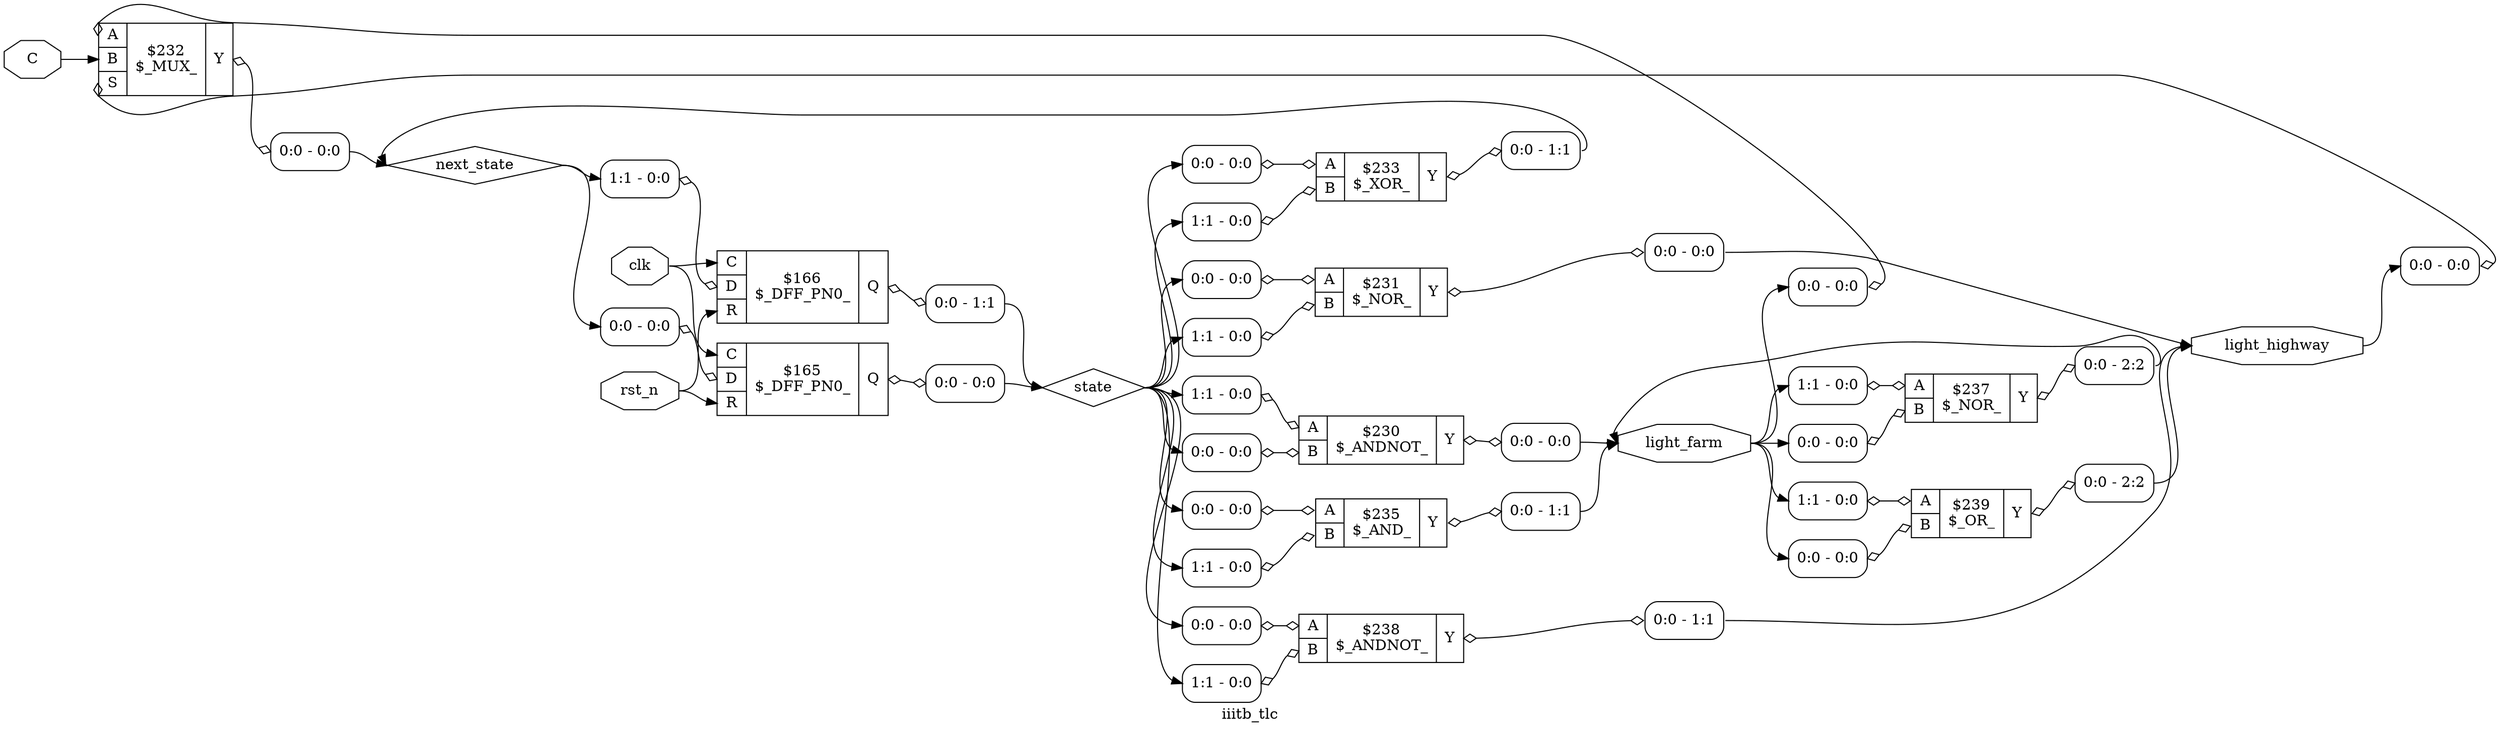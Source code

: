 digraph "iiitb_tlc" {
label="iiitb_tlc";
rankdir="LR";
remincross=true;
n1 [ shape=octagon, label="C", color="black", fontcolor="black" ];
n2 [ shape=octagon, label="clk", color="black", fontcolor="black" ];
n3 [ shape=octagon, label="light_farm", color="black", fontcolor="black" ];
n4 [ shape=octagon, label="light_highway", color="black", fontcolor="black" ];
n5 [ shape=diamond, label="next_state", color="black", fontcolor="black" ];
n6 [ shape=octagon, label="rst_n", color="black", fontcolor="black" ];
n7 [ shape=diamond, label="state", color="black", fontcolor="black" ];
c11 [ shape=record, label="{{<p8> A|<p9> B}|$230\n$_ANDNOT_|{<p10> Y}}" ];
x0 [ shape=record, style=rounded, label="<s0> 1:1 - 0:0 " ];
x0:e -> c11:p8:w [arrowhead=odiamond, arrowtail=odiamond, dir=both, color="black", label=""];
x1 [ shape=record, style=rounded, label="<s0> 0:0 - 0:0 " ];
x1:e -> c11:p9:w [arrowhead=odiamond, arrowtail=odiamond, dir=both, color="black", label=""];
x2 [ shape=record, style=rounded, label="<s0> 0:0 - 0:0 " ];
c11:p10:e -> x2:w [arrowhead=odiamond, arrowtail=odiamond, dir=both, color="black", label=""];
c12 [ shape=record, label="{{<p8> A|<p9> B}|$231\n$_NOR_|{<p10> Y}}" ];
x3 [ shape=record, style=rounded, label="<s0> 0:0 - 0:0 " ];
x3:e -> c12:p8:w [arrowhead=odiamond, arrowtail=odiamond, dir=both, color="black", label=""];
x4 [ shape=record, style=rounded, label="<s0> 1:1 - 0:0 " ];
x4:e -> c12:p9:w [arrowhead=odiamond, arrowtail=odiamond, dir=both, color="black", label=""];
x5 [ shape=record, style=rounded, label="<s0> 0:0 - 0:0 " ];
c12:p10:e -> x5:w [arrowhead=odiamond, arrowtail=odiamond, dir=both, color="black", label=""];
c14 [ shape=record, label="{{<p8> A|<p9> B|<p13> S}|$232\n$_MUX_|{<p10> Y}}" ];
x6 [ shape=record, style=rounded, label="<s0> 0:0 - 0:0 " ];
x6:e -> c14:p8:w [arrowhead=odiamond, arrowtail=odiamond, dir=both, color="black", label=""];
x7 [ shape=record, style=rounded, label="<s0> 0:0 - 0:0 " ];
x7:e -> c14:p13:w [arrowhead=odiamond, arrowtail=odiamond, dir=both, color="black", label=""];
x8 [ shape=record, style=rounded, label="<s0> 0:0 - 0:0 " ];
c14:p10:e -> x8:w [arrowhead=odiamond, arrowtail=odiamond, dir=both, color="black", label=""];
c15 [ shape=record, label="{{<p8> A|<p9> B}|$233\n$_XOR_|{<p10> Y}}" ];
x9 [ shape=record, style=rounded, label="<s0> 0:0 - 0:0 " ];
x9:e -> c15:p8:w [arrowhead=odiamond, arrowtail=odiamond, dir=both, color="black", label=""];
x10 [ shape=record, style=rounded, label="<s0> 1:1 - 0:0 " ];
x10:e -> c15:p9:w [arrowhead=odiamond, arrowtail=odiamond, dir=both, color="black", label=""];
x11 [ shape=record, style=rounded, label="<s0> 0:0 - 1:1 " ];
c15:p10:e -> x11:w [arrowhead=odiamond, arrowtail=odiamond, dir=both, color="black", label=""];
c16 [ shape=record, label="{{<p8> A|<p9> B}|$235\n$_AND_|{<p10> Y}}" ];
x12 [ shape=record, style=rounded, label="<s0> 0:0 - 0:0 " ];
x12:e -> c16:p8:w [arrowhead=odiamond, arrowtail=odiamond, dir=both, color="black", label=""];
x13 [ shape=record, style=rounded, label="<s0> 1:1 - 0:0 " ];
x13:e -> c16:p9:w [arrowhead=odiamond, arrowtail=odiamond, dir=both, color="black", label=""];
x14 [ shape=record, style=rounded, label="<s0> 0:0 - 1:1 " ];
c16:p10:e -> x14:w [arrowhead=odiamond, arrowtail=odiamond, dir=both, color="black", label=""];
c17 [ shape=record, label="{{<p8> A|<p9> B}|$237\n$_NOR_|{<p10> Y}}" ];
x15 [ shape=record, style=rounded, label="<s0> 1:1 - 0:0 " ];
x15:e -> c17:p8:w [arrowhead=odiamond, arrowtail=odiamond, dir=both, color="black", label=""];
x16 [ shape=record, style=rounded, label="<s0> 0:0 - 0:0 " ];
x16:e -> c17:p9:w [arrowhead=odiamond, arrowtail=odiamond, dir=both, color="black", label=""];
x17 [ shape=record, style=rounded, label="<s0> 0:0 - 2:2 " ];
c17:p10:e -> x17:w [arrowhead=odiamond, arrowtail=odiamond, dir=both, color="black", label=""];
c18 [ shape=record, label="{{<p8> A|<p9> B}|$238\n$_ANDNOT_|{<p10> Y}}" ];
x18 [ shape=record, style=rounded, label="<s0> 0:0 - 0:0 " ];
x18:e -> c18:p8:w [arrowhead=odiamond, arrowtail=odiamond, dir=both, color="black", label=""];
x19 [ shape=record, style=rounded, label="<s0> 1:1 - 0:0 " ];
x19:e -> c18:p9:w [arrowhead=odiamond, arrowtail=odiamond, dir=both, color="black", label=""];
x20 [ shape=record, style=rounded, label="<s0> 0:0 - 1:1 " ];
c18:p10:e -> x20:w [arrowhead=odiamond, arrowtail=odiamond, dir=both, color="black", label=""];
c19 [ shape=record, label="{{<p8> A|<p9> B}|$239\n$_OR_|{<p10> Y}}" ];
x21 [ shape=record, style=rounded, label="<s0> 1:1 - 0:0 " ];
x21:e -> c19:p8:w [arrowhead=odiamond, arrowtail=odiamond, dir=both, color="black", label=""];
x22 [ shape=record, style=rounded, label="<s0> 0:0 - 0:0 " ];
x22:e -> c19:p9:w [arrowhead=odiamond, arrowtail=odiamond, dir=both, color="black", label=""];
x23 [ shape=record, style=rounded, label="<s0> 0:0 - 2:2 " ];
c19:p10:e -> x23:w [arrowhead=odiamond, arrowtail=odiamond, dir=both, color="black", label=""];
c23 [ shape=record, label="{{<p1> C|<p20> D|<p21> R}|$165\n$_DFF_PN0_|{<p22> Q}}" ];
x24 [ shape=record, style=rounded, label="<s0> 0:0 - 0:0 " ];
x24:e -> c23:p20:w [arrowhead=odiamond, arrowtail=odiamond, dir=both, color="black", label=""];
x25 [ shape=record, style=rounded, label="<s0> 0:0 - 0:0 " ];
c23:p22:e -> x25:w [arrowhead=odiamond, arrowtail=odiamond, dir=both, color="black", label=""];
c24 [ shape=record, label="{{<p1> C|<p20> D|<p21> R}|$166\n$_DFF_PN0_|{<p22> Q}}" ];
x26 [ shape=record, style=rounded, label="<s0> 1:1 - 0:0 " ];
x26:e -> c24:p20:w [arrowhead=odiamond, arrowtail=odiamond, dir=both, color="black", label=""];
x27 [ shape=record, style=rounded, label="<s0> 0:0 - 1:1 " ];
c24:p22:e -> x27:w [arrowhead=odiamond, arrowtail=odiamond, dir=both, color="black", label=""];
n1:e -> c14:p9:w [color="black", label=""];
n2:e -> c23:p1:w [color="black", label=""];
n2:e -> c24:p1:w [color="black", label=""];
x14:s0:e -> n3:w [color="black", label=""];
x17:s0:e -> n3:w [color="black", label=""];
x2:s0:e -> n3:w [color="black", label=""];
n3:e -> x15:s0:w [color="black", label=""];
n3:e -> x16:s0:w [color="black", label=""];
n3:e -> x21:s0:w [color="black", label=""];
n3:e -> x22:s0:w [color="black", label=""];
n3:e -> x6:s0:w [color="black", label=""];
x20:s0:e -> n4:w [color="black", label=""];
x23:s0:e -> n4:w [color="black", label=""];
x5:s0:e -> n4:w [color="black", label=""];
n4:e -> x7:s0:w [color="black", label=""];
x11:s0:e -> n5:w [color="black", label=""];
x8:s0:e -> n5:w [color="black", label=""];
n5:e -> x24:s0:w [color="black", label=""];
n5:e -> x26:s0:w [color="black", label=""];
n6:e -> c23:p21:w [color="black", label=""];
n6:e -> c24:p21:w [color="black", label=""];
x25:s0:e -> n7:w [color="black", label=""];
x27:s0:e -> n7:w [color="black", label=""];
n7:e -> x0:s0:w [color="black", label=""];
n7:e -> x10:s0:w [color="black", label=""];
n7:e -> x12:s0:w [color="black", label=""];
n7:e -> x13:s0:w [color="black", label=""];
n7:e -> x18:s0:w [color="black", label=""];
n7:e -> x19:s0:w [color="black", label=""];
n7:e -> x1:s0:w [color="black", label=""];
n7:e -> x3:s0:w [color="black", label=""];
n7:e -> x4:s0:w [color="black", label=""];
n7:e -> x9:s0:w [color="black", label=""];
}
